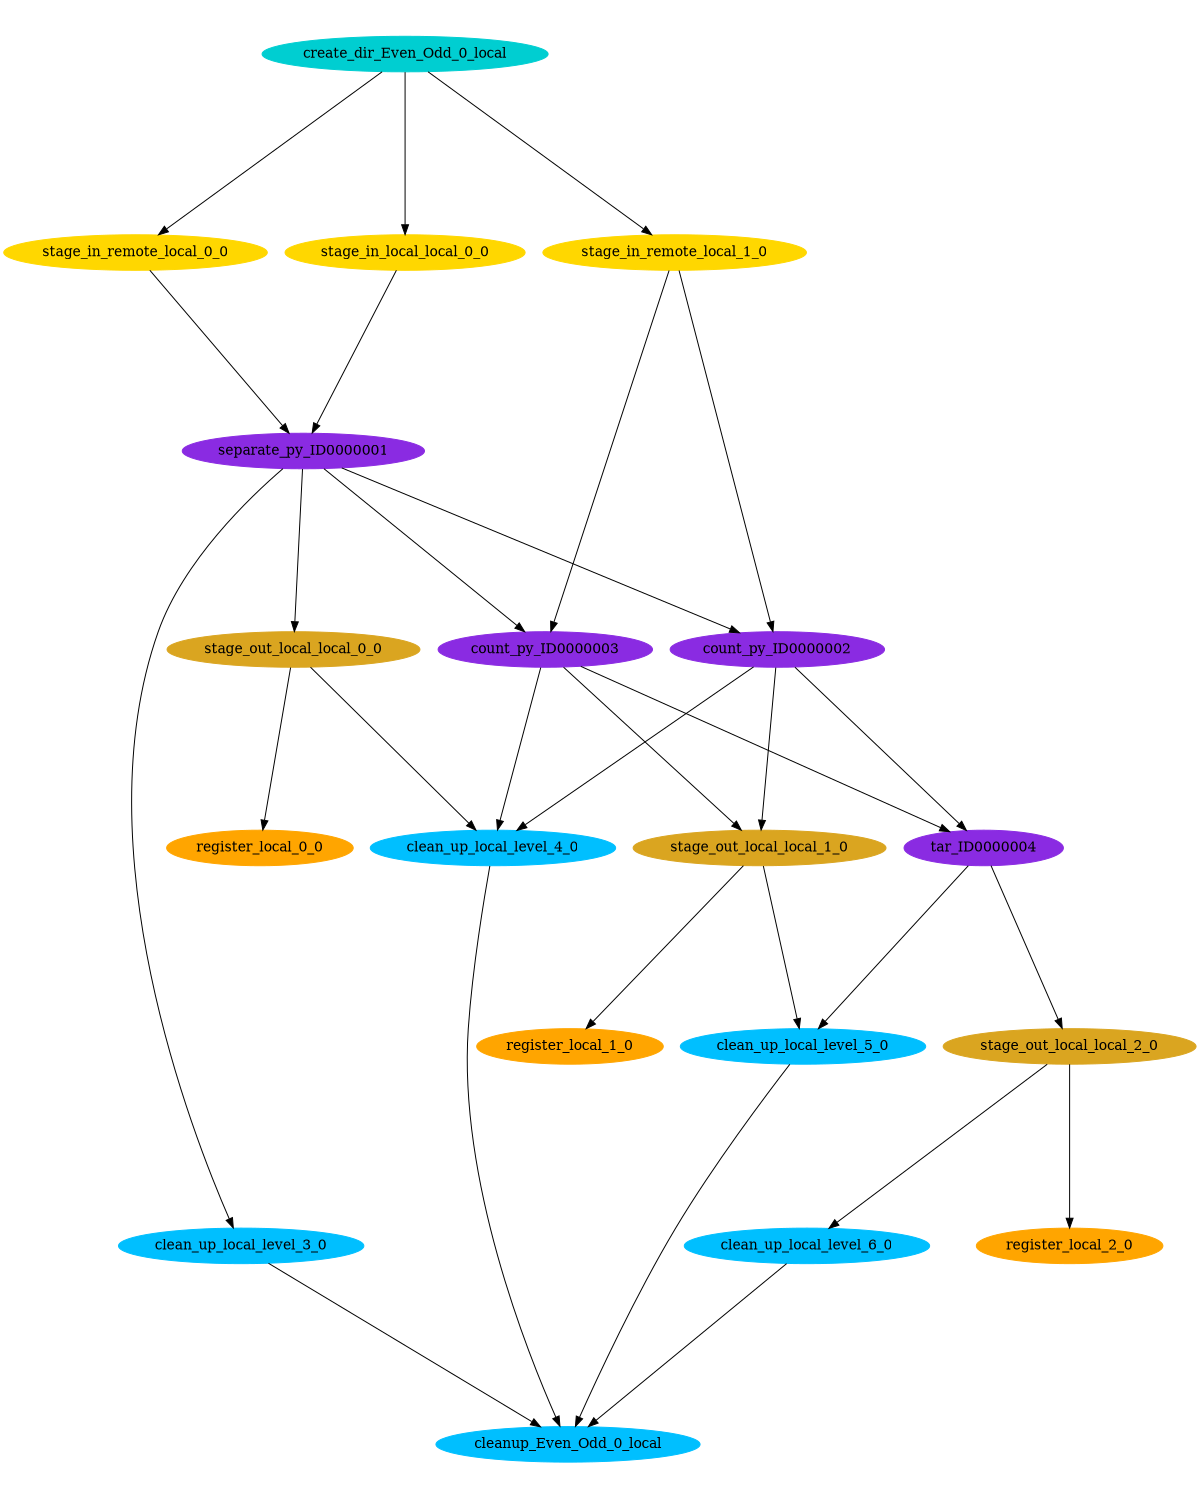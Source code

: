 digraph E {
size="8.0,10.0"
ratio=fill
node [shape=ellipse]
edge [arrowhead=normal, arrowsize=1.0]
	"stage_in_remote_local_1_0" [color=gold,style=filled,label="stage_in_remote_local_1_0"]
	"stage_in_remote_local_0_0" [color=gold,style=filled,label="stage_in_remote_local_0_0"]
	"count_py_ID0000003" [color=blueviolet,style=filled,label="count_py_ID0000003"]
	"stage_out_local_local_2_0" [color=goldenrod,style=filled,label="stage_out_local_local_2_0"]
	"count_py_ID0000002" [color=blueviolet,style=filled,label="count_py_ID0000002"]
	"stage_out_local_local_1_0" [color=goldenrod,style=filled,label="stage_out_local_local_1_0"]
	"clean_up_local_level_3_0" [color=deepskyblue,style=filled,label="clean_up_local_level_3_0"]
	"stage_out_local_local_0_0" [color=goldenrod,style=filled,label="stage_out_local_local_0_0"]
	"clean_up_local_level_4_0" [color=deepskyblue,style=filled,label="clean_up_local_level_4_0"]
	"clean_up_local_level_5_0" [color=deepskyblue,style=filled,label="clean_up_local_level_5_0"]
	"clean_up_local_level_6_0" [color=deepskyblue,style=filled,label="clean_up_local_level_6_0"]
	"stage_in_local_local_0_0" [color=gold,style=filled,label="stage_in_local_local_0_0"]
	"cleanup_Even_Odd_0_local" [color=deepskyblue,style=filled,label="cleanup_Even_Odd_0_local"]
	"register_local_2_0" [color=orange,style=filled,label="register_local_2_0"]
	"create_dir_Even_Odd_0_local" [color=darkturquoise,style=filled,label="create_dir_Even_Odd_0_local"]
	"register_local_1_0" [color=orange,style=filled,label="register_local_1_0"]
	"tar_ID0000004" [color=blueviolet,style=filled,label="tar_ID0000004"]
	"register_local_0_0" [color=orange,style=filled,label="register_local_0_0"]
	"separate_py_ID0000001" [color=blueviolet,style=filled,label="separate_py_ID0000001"]

	"stage_in_remote_local_1_0" -> "count_py_ID0000003"
	"stage_in_remote_local_1_0" -> "count_py_ID0000002"
	"stage_in_remote_local_0_0" -> "separate_py_ID0000001"
	"count_py_ID0000003" -> "tar_ID0000004"
	"count_py_ID0000003" -> "stage_out_local_local_1_0"
	"count_py_ID0000003" -> "clean_up_local_level_4_0"
	"stage_out_local_local_2_0" -> "register_local_2_0"
	"stage_out_local_local_2_0" -> "clean_up_local_level_6_0"
	"count_py_ID0000002" -> "tar_ID0000004"
	"count_py_ID0000002" -> "stage_out_local_local_1_0"
	"count_py_ID0000002" -> "clean_up_local_level_4_0"
	"stage_out_local_local_1_0" -> "register_local_1_0"
	"stage_out_local_local_1_0" -> "clean_up_local_level_5_0"
	"clean_up_local_level_3_0" -> "cleanup_Even_Odd_0_local"
	"stage_out_local_local_0_0" -> "register_local_0_0"
	"stage_out_local_local_0_0" -> "clean_up_local_level_4_0"
	"clean_up_local_level_4_0" -> "cleanup_Even_Odd_0_local"
	"clean_up_local_level_5_0" -> "cleanup_Even_Odd_0_local"
	"clean_up_local_level_6_0" -> "cleanup_Even_Odd_0_local"
	"stage_in_local_local_0_0" -> "separate_py_ID0000001"
	"create_dir_Even_Odd_0_local" -> "stage_in_remote_local_1_0"
	"create_dir_Even_Odd_0_local" -> "stage_in_remote_local_0_0"
	"create_dir_Even_Odd_0_local" -> "stage_in_local_local_0_0"
	"tar_ID0000004" -> "stage_out_local_local_2_0"
	"tar_ID0000004" -> "clean_up_local_level_5_0"
	"separate_py_ID0000001" -> "count_py_ID0000003"
	"separate_py_ID0000001" -> "count_py_ID0000002"
	"separate_py_ID0000001" -> "clean_up_local_level_3_0"
	"separate_py_ID0000001" -> "stage_out_local_local_0_0"
}

